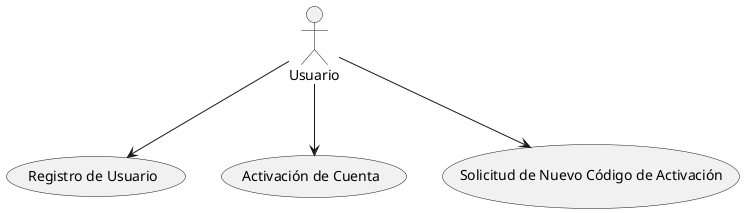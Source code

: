 @startuml
actor Usuario

usecase "Registro de Usuario" as UC1
usecase "Activación de Cuenta" as UC2
usecase "Solicitud de Nuevo Código de Activación" as UC3

Usuario --> UC1
Usuario --> UC2
Usuario --> UC3

@enduml
